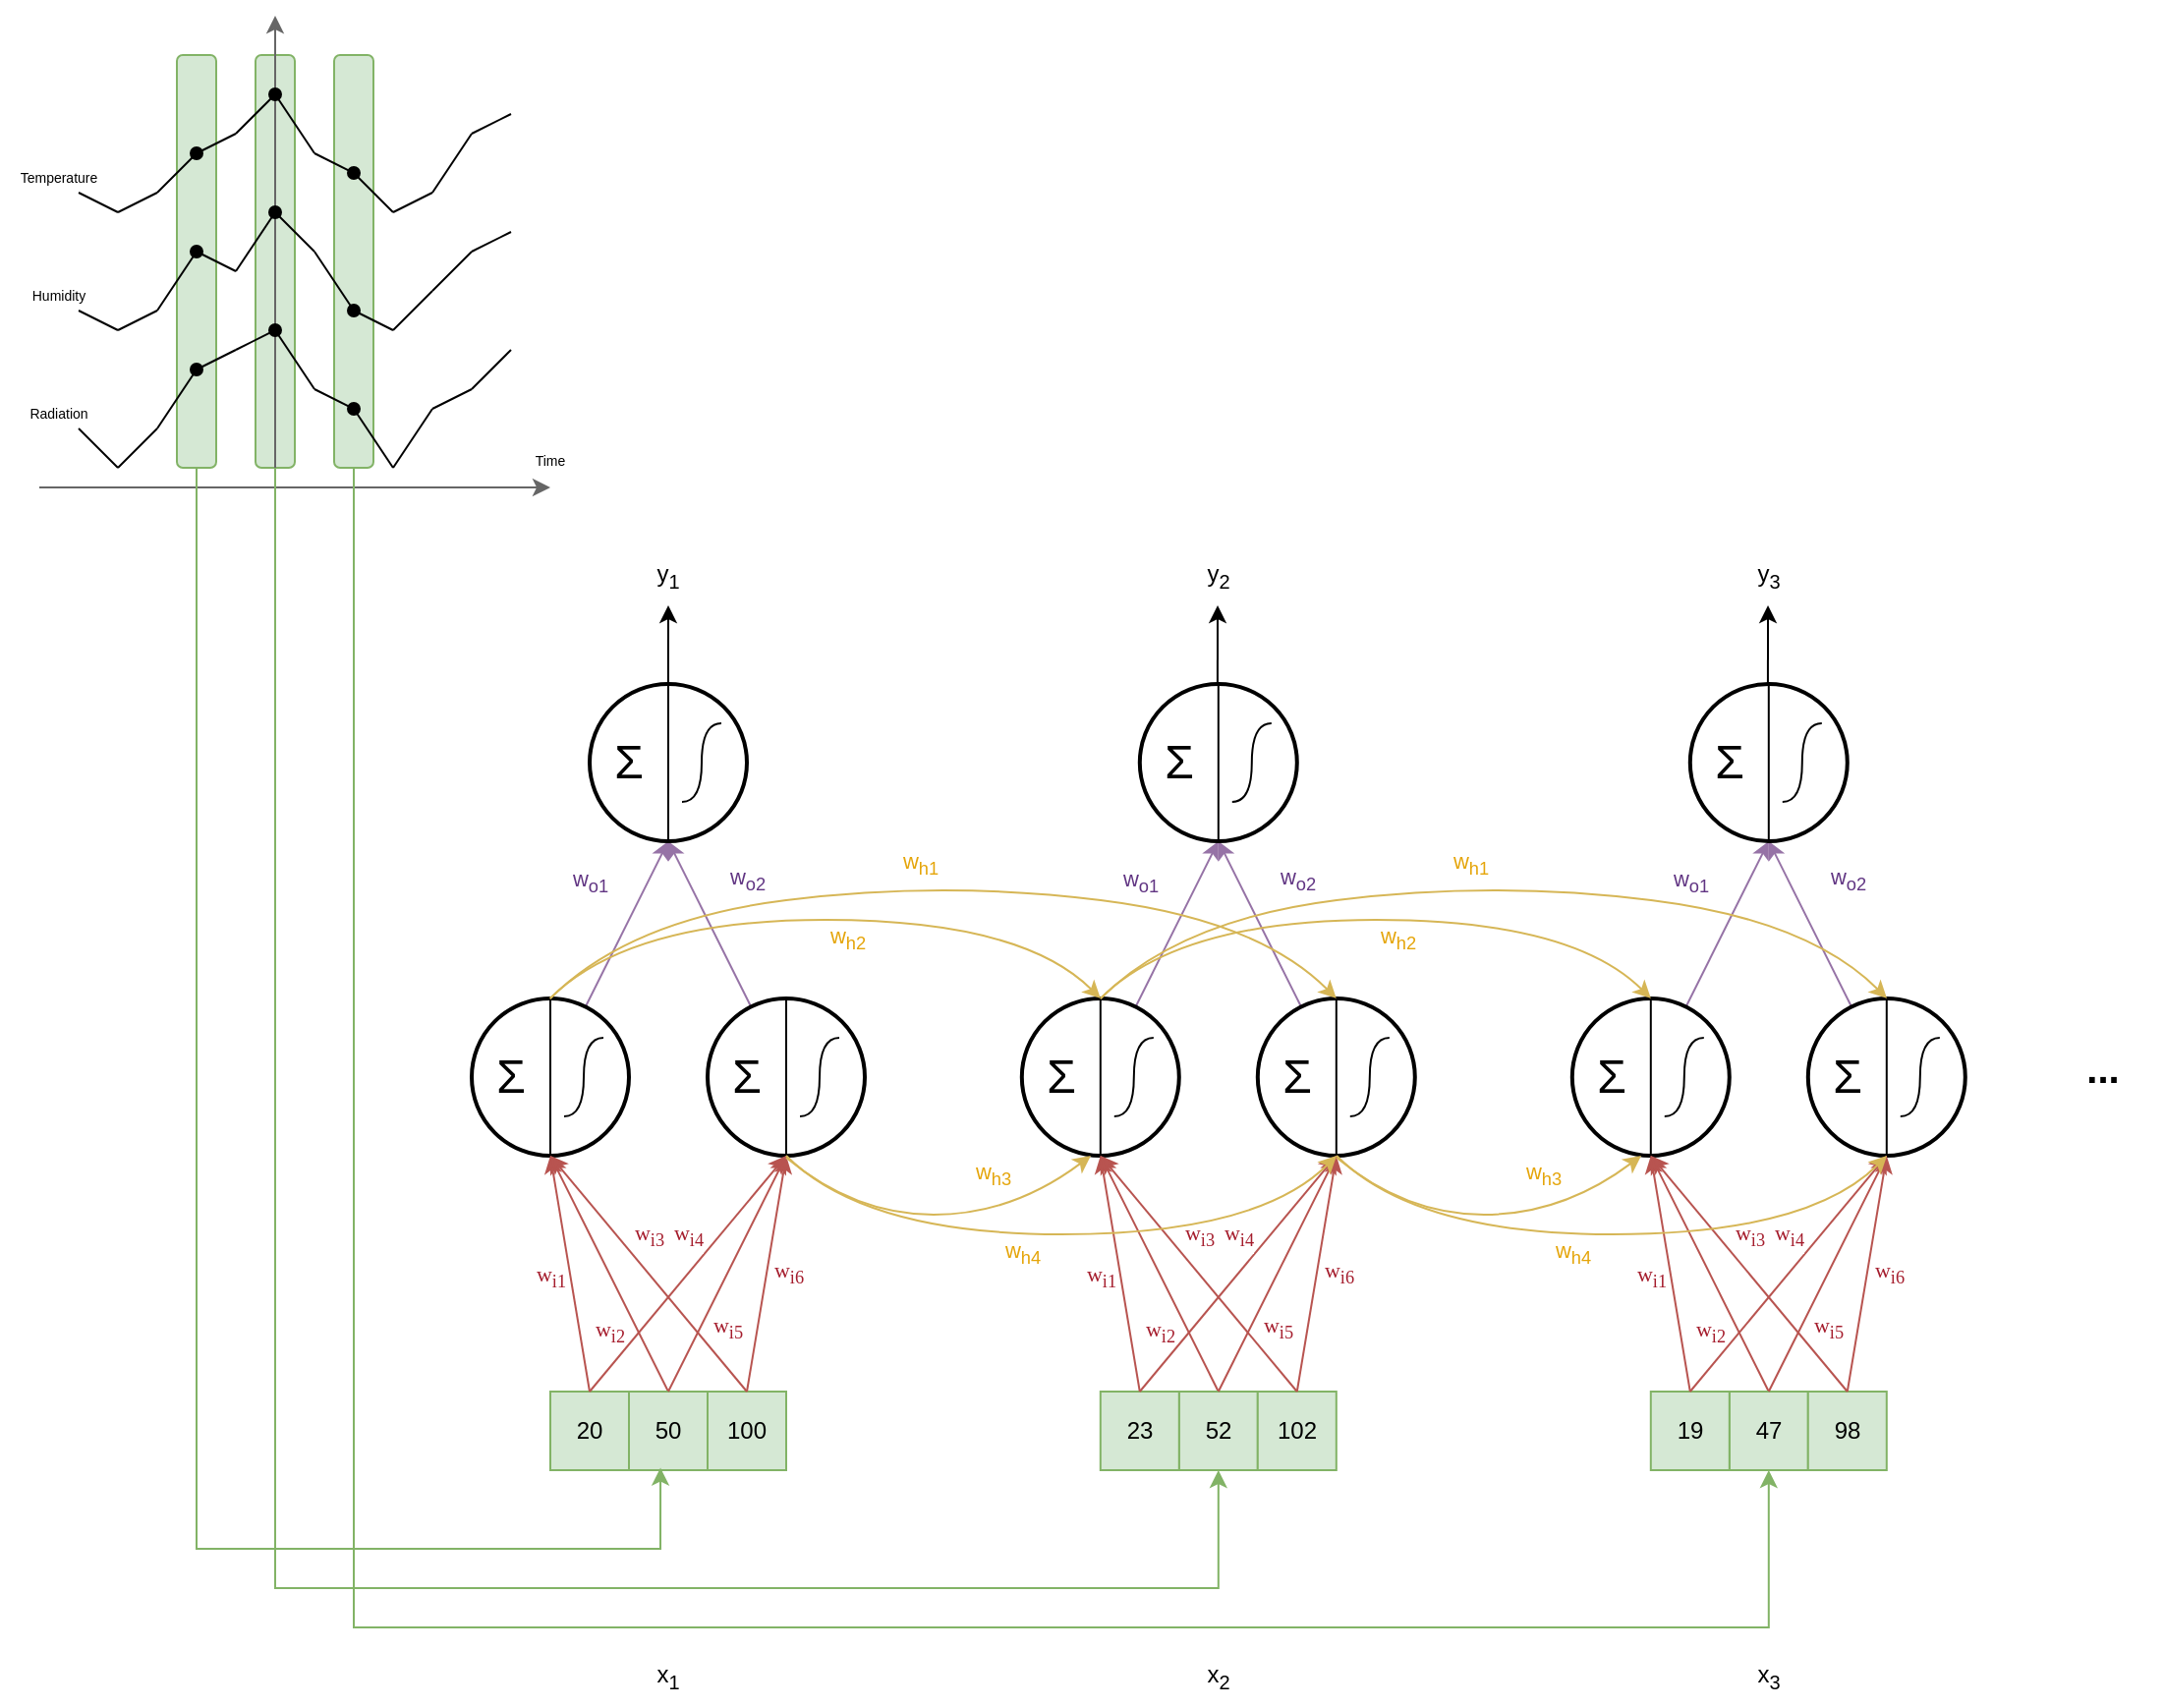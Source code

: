 <mxfile version="26.0.6">
  <diagram name="Page-1" id="HHO7tMF4Vck_DR756JE1">
    <mxGraphModel dx="1195" dy="1513" grid="1" gridSize="10" guides="1" tooltips="1" connect="1" arrows="1" fold="1" page="1" pageScale="1" pageWidth="827" pageHeight="1169" math="0" shadow="0">
      <root>
        <mxCell id="0" />
        <mxCell id="1" parent="0" />
        <mxCell id="3cLOkpHJXaenaViT3jhE-11" value="" style="rounded=1;whiteSpace=wrap;html=1;fillColor=#d5e8d4;strokeColor=#82b366;" vertex="1" parent="1">
          <mxGeometry x="90" y="40" width="20" height="210" as="geometry" />
        </mxCell>
        <mxCell id="3cLOkpHJXaenaViT3jhE-10" value="" style="rounded=1;whiteSpace=wrap;html=1;fillColor=#d5e8d4;strokeColor=#82b366;" vertex="1" parent="1">
          <mxGeometry x="170" y="40" width="20" height="210" as="geometry" />
        </mxCell>
        <mxCell id="OHbJW_l4e2RDl2kT1JHy-32" value="" style="rounded=1;whiteSpace=wrap;html=1;fillColor=#d5e8d4;strokeColor=#82b366;" parent="1" vertex="1">
          <mxGeometry x="130" y="40" width="20" height="210" as="geometry" />
        </mxCell>
        <mxCell id="3cLOkpHJXaenaViT3jhE-6" style="rounded=0;orthogonalLoop=1;jettySize=auto;html=1;entryX=0.5;entryY=1;entryDx=0;entryDy=0;fillColor=#e1d5e7;strokeColor=#9673a6;" edge="1" parent="1" source="OHbJW_l4e2RDl2kT1JHy-1" target="3cLOkpHJXaenaViT3jhE-1">
          <mxGeometry relative="1" as="geometry" />
        </mxCell>
        <mxCell id="3cLOkpHJXaenaViT3jhE-8" value="w&lt;sub&gt;o1&lt;/sub&gt;" style="edgeLabel;html=1;align=center;verticalAlign=middle;resizable=0;points=[];fontColor=light-dark(#613583, #ededed);" vertex="1" connectable="0" parent="3cLOkpHJXaenaViT3jhE-6">
          <mxGeometry x="-0.231" y="1" relative="1" as="geometry">
            <mxPoint x="-13" y="-31" as="offset" />
          </mxGeometry>
        </mxCell>
        <mxCell id="OHbJW_l4e2RDl2kT1JHy-1" value="" style="ellipse;whiteSpace=wrap;html=1;aspect=fixed;strokeWidth=2;" parent="1" vertex="1">
          <mxGeometry x="240" y="520" width="80" height="80" as="geometry" />
        </mxCell>
        <mxCell id="OHbJW_l4e2RDl2kT1JHy-5" value="" style="endArrow=none;html=1;rounded=0;entryX=0.5;entryY=0;entryDx=0;entryDy=0;exitX=0.5;exitY=1;exitDx=0;exitDy=0;" parent="1" source="OHbJW_l4e2RDl2kT1JHy-1" target="OHbJW_l4e2RDl2kT1JHy-1" edge="1">
          <mxGeometry width="50" height="50" relative="1" as="geometry">
            <mxPoint x="110.0" y="990" as="sourcePoint" />
            <mxPoint x="160.0" y="940" as="targetPoint" />
          </mxGeometry>
        </mxCell>
        <mxCell id="OHbJW_l4e2RDl2kT1JHy-7" value="&lt;div align=&quot;center&quot;&gt;&lt;font style=&quot;font-size: 24px;&quot;&gt;Σ&lt;/font&gt;&lt;/div&gt;" style="text;html=1;align=center;verticalAlign=middle;whiteSpace=wrap;rounded=0;" parent="1" vertex="1">
          <mxGeometry x="249.97" y="540" width="20" height="40" as="geometry" />
        </mxCell>
        <mxCell id="OHbJW_l4e2RDl2kT1JHy-9" value="" style="curved=1;endArrow=none;html=1;rounded=0;endFill=0;" parent="1" edge="1">
          <mxGeometry width="50" height="50" relative="1" as="geometry">
            <mxPoint x="287" y="580" as="sourcePoint" />
            <mxPoint x="307" y="540" as="targetPoint" />
            <Array as="points">
              <mxPoint x="297" y="580" />
              <mxPoint x="297" y="540" />
            </Array>
          </mxGeometry>
        </mxCell>
        <mxCell id="OHbJW_l4e2RDl2kT1JHy-38" style="rounded=0;orthogonalLoop=1;jettySize=auto;html=1;fillColor=#f8cecc;strokeColor=#b85450;entryX=0.5;entryY=1;entryDx=0;entryDy=0;exitX=0.5;exitY=0;exitDx=0;exitDy=0;" parent="1" source="OHbJW_l4e2RDl2kT1JHy-14" target="OHbJW_l4e2RDl2kT1JHy-1" edge="1">
          <mxGeometry relative="1" as="geometry">
            <mxPoint x="399.9" y="400" as="targetPoint" />
          </mxGeometry>
        </mxCell>
        <mxCell id="OHbJW_l4e2RDl2kT1JHy-39" value="&lt;font color=&quot;#a51d2d&quot;&gt;w&lt;sub&gt;i2&lt;/sub&gt;&lt;/font&gt;" style="edgeLabel;html=1;align=center;verticalAlign=middle;resizable=0;points=[];fontFamily=Times New Roman;" parent="OHbJW_l4e2RDl2kT1JHy-38" vertex="1" connectable="0">
          <mxGeometry x="-0.259" relative="1" as="geometry">
            <mxPoint x="-8" y="14" as="offset" />
          </mxGeometry>
        </mxCell>
        <mxCell id="OHbJW_l4e2RDl2kT1JHy-14" value="50" style="rounded=0;whiteSpace=wrap;html=1;fillColor=#d5e8d4;strokeColor=#82b366;" parent="1" vertex="1">
          <mxGeometry x="320" y="720" width="40" height="40" as="geometry" />
        </mxCell>
        <mxCell id="OHbJW_l4e2RDl2kT1JHy-16" value="" style="endArrow=none;html=1;rounded=0;" parent="1" edge="1">
          <mxGeometry width="50" height="50" relative="1" as="geometry">
            <mxPoint x="40" y="230" as="sourcePoint" />
            <mxPoint x="60" y="250" as="targetPoint" />
          </mxGeometry>
        </mxCell>
        <mxCell id="OHbJW_l4e2RDl2kT1JHy-17" value="" style="endArrow=none;html=1;rounded=0;" parent="1" edge="1">
          <mxGeometry width="50" height="50" relative="1" as="geometry">
            <mxPoint x="60" y="250" as="sourcePoint" />
            <mxPoint x="80" y="230" as="targetPoint" />
          </mxGeometry>
        </mxCell>
        <mxCell id="OHbJW_l4e2RDl2kT1JHy-18" value="" style="endArrow=oval;html=1;rounded=0;endFill=1;" parent="1" edge="1">
          <mxGeometry width="50" height="50" relative="1" as="geometry">
            <mxPoint x="80" y="230" as="sourcePoint" />
            <mxPoint x="100" y="200" as="targetPoint" />
          </mxGeometry>
        </mxCell>
        <mxCell id="OHbJW_l4e2RDl2kT1JHy-22" value="" style="endArrow=oval;html=1;rounded=0;endFill=1;" parent="1" edge="1">
          <mxGeometry width="50" height="50" relative="1" as="geometry">
            <mxPoint x="160" y="210" as="sourcePoint" />
            <mxPoint x="180" y="220" as="targetPoint" />
          </mxGeometry>
        </mxCell>
        <mxCell id="OHbJW_l4e2RDl2kT1JHy-23" value="" style="endArrow=none;html=1;rounded=0;" parent="1" edge="1">
          <mxGeometry width="50" height="50" relative="1" as="geometry">
            <mxPoint x="180" y="220" as="sourcePoint" />
            <mxPoint x="200" y="250" as="targetPoint" />
          </mxGeometry>
        </mxCell>
        <mxCell id="OHbJW_l4e2RDl2kT1JHy-24" value="" style="endArrow=none;html=1;rounded=0;" parent="1" edge="1">
          <mxGeometry width="50" height="50" relative="1" as="geometry">
            <mxPoint x="200" y="250" as="sourcePoint" />
            <mxPoint x="220" y="220" as="targetPoint" />
          </mxGeometry>
        </mxCell>
        <mxCell id="OHbJW_l4e2RDl2kT1JHy-25" value="" style="endArrow=none;html=1;rounded=0;" parent="1" edge="1">
          <mxGeometry width="50" height="50" relative="1" as="geometry">
            <mxPoint x="220" y="220" as="sourcePoint" />
            <mxPoint x="240" y="210" as="targetPoint" />
          </mxGeometry>
        </mxCell>
        <mxCell id="OHbJW_l4e2RDl2kT1JHy-26" value="" style="endArrow=none;html=1;rounded=0;" parent="1" edge="1">
          <mxGeometry width="50" height="50" relative="1" as="geometry">
            <mxPoint x="240" y="210" as="sourcePoint" />
            <mxPoint x="260" y="190" as="targetPoint" />
          </mxGeometry>
        </mxCell>
        <mxCell id="OHbJW_l4e2RDl2kT1JHy-30" value="" style="endArrow=classic;html=1;rounded=0;fillColor=#f5f5f5;strokeColor=#666666;" parent="1" edge="1">
          <mxGeometry width="50" height="50" relative="1" as="geometry">
            <mxPoint x="20" y="260" as="sourcePoint" />
            <mxPoint x="280" y="260" as="targetPoint" />
          </mxGeometry>
        </mxCell>
        <mxCell id="OHbJW_l4e2RDl2kT1JHy-35" value="&lt;div&gt;&lt;font style=&quot;font-size: 7px;&quot;&gt;Radiation&lt;/font&gt;&lt;/div&gt;" style="text;html=1;align=center;verticalAlign=middle;whiteSpace=wrap;rounded=0;" parent="1" vertex="1">
          <mxGeometry y="206" width="60" height="30" as="geometry" />
        </mxCell>
        <mxCell id="OHbJW_l4e2RDl2kT1JHy-36" value="" style="endArrow=classic;html=1;rounded=0;fillColor=#f5f5f5;strokeColor=#666666;" parent="1" edge="1">
          <mxGeometry width="50" height="50" relative="1" as="geometry">
            <mxPoint x="140" y="260" as="sourcePoint" />
            <mxPoint x="140" y="20" as="targetPoint" />
          </mxGeometry>
        </mxCell>
        <mxCell id="OHbJW_l4e2RDl2kT1JHy-19" value="" style="endArrow=none;html=1;rounded=0;" parent="1" edge="1">
          <mxGeometry width="50" height="50" relative="1" as="geometry">
            <mxPoint x="100" y="200" as="sourcePoint" />
            <mxPoint x="120" y="190" as="targetPoint" />
          </mxGeometry>
        </mxCell>
        <mxCell id="OHbJW_l4e2RDl2kT1JHy-20" value="" style="endArrow=oval;html=1;rounded=0;endFill=1;" parent="1" edge="1">
          <mxGeometry width="50" height="50" relative="1" as="geometry">
            <mxPoint x="120" y="190" as="sourcePoint" />
            <mxPoint x="140" y="180" as="targetPoint" />
          </mxGeometry>
        </mxCell>
        <mxCell id="OHbJW_l4e2RDl2kT1JHy-21" value="" style="endArrow=none;html=1;rounded=0;" parent="1" edge="1">
          <mxGeometry width="50" height="50" relative="1" as="geometry">
            <mxPoint x="140" y="180" as="sourcePoint" />
            <mxPoint x="160" y="210" as="targetPoint" />
          </mxGeometry>
        </mxCell>
        <mxCell id="OHbJW_l4e2RDl2kT1JHy-34" style="edgeStyle=orthogonalEdgeStyle;rounded=0;orthogonalLoop=1;jettySize=auto;html=1;entryX=0.401;entryY=0.97;entryDx=0;entryDy=0;fillColor=#d5e8d4;strokeColor=#82b366;endArrow=classic;endFill=1;entryPerimeter=0;exitX=0.5;exitY=1;exitDx=0;exitDy=0;" parent="1" source="3cLOkpHJXaenaViT3jhE-11" target="OHbJW_l4e2RDl2kT1JHy-14" edge="1">
          <mxGeometry relative="1" as="geometry">
            <Array as="points">
              <mxPoint x="100" y="800" />
              <mxPoint x="336" y="800" />
            </Array>
          </mxGeometry>
        </mxCell>
        <mxCell id="OHbJW_l4e2RDl2kT1JHy-37" value="&lt;font style=&quot;font-size: 7px;&quot;&gt;Time&lt;/font&gt;" style="text;html=1;align=center;verticalAlign=middle;whiteSpace=wrap;rounded=0;" parent="1" vertex="1">
          <mxGeometry x="250" y="230" width="60" height="30" as="geometry" />
        </mxCell>
        <mxCell id="OHbJW_l4e2RDl2kT1JHy-47" value="&lt;div&gt;100&lt;/div&gt;" style="rounded=0;whiteSpace=wrap;html=1;fillColor=#d5e8d4;strokeColor=#82b366;" parent="1" vertex="1">
          <mxGeometry x="360" y="720" width="40" height="40" as="geometry" />
        </mxCell>
        <mxCell id="OHbJW_l4e2RDl2kT1JHy-48" value="20" style="rounded=0;whiteSpace=wrap;html=1;fillColor=#d5e8d4;strokeColor=#82b366;" parent="1" vertex="1">
          <mxGeometry x="280" y="720" width="40" height="40" as="geometry" />
        </mxCell>
        <mxCell id="OHbJW_l4e2RDl2kT1JHy-49" value="" style="endArrow=none;html=1;rounded=0;" parent="1" edge="1">
          <mxGeometry width="50" height="50" relative="1" as="geometry">
            <mxPoint x="40" y="170" as="sourcePoint" />
            <mxPoint x="60" y="180" as="targetPoint" />
          </mxGeometry>
        </mxCell>
        <mxCell id="OHbJW_l4e2RDl2kT1JHy-50" value="" style="endArrow=none;html=1;rounded=0;" parent="1" edge="1">
          <mxGeometry width="50" height="50" relative="1" as="geometry">
            <mxPoint x="60" y="180" as="sourcePoint" />
            <mxPoint x="80" y="170" as="targetPoint" />
          </mxGeometry>
        </mxCell>
        <mxCell id="OHbJW_l4e2RDl2kT1JHy-51" value="" style="endArrow=oval;html=1;rounded=0;endFill=1;" parent="1" edge="1">
          <mxGeometry width="50" height="50" relative="1" as="geometry">
            <mxPoint x="80" y="170" as="sourcePoint" />
            <mxPoint x="100" y="140" as="targetPoint" />
          </mxGeometry>
        </mxCell>
        <mxCell id="OHbJW_l4e2RDl2kT1JHy-52" value="" style="endArrow=oval;html=1;rounded=0;endFill=1;" parent="1" edge="1">
          <mxGeometry width="50" height="50" relative="1" as="geometry">
            <mxPoint x="160" y="140" as="sourcePoint" />
            <mxPoint x="180" y="170" as="targetPoint" />
          </mxGeometry>
        </mxCell>
        <mxCell id="OHbJW_l4e2RDl2kT1JHy-53" value="" style="endArrow=none;html=1;rounded=0;" parent="1" edge="1">
          <mxGeometry width="50" height="50" relative="1" as="geometry">
            <mxPoint x="180" y="170" as="sourcePoint" />
            <mxPoint x="200" y="180" as="targetPoint" />
          </mxGeometry>
        </mxCell>
        <mxCell id="OHbJW_l4e2RDl2kT1JHy-54" value="" style="endArrow=none;html=1;rounded=0;" parent="1" edge="1">
          <mxGeometry width="50" height="50" relative="1" as="geometry">
            <mxPoint x="200" y="180" as="sourcePoint" />
            <mxPoint x="220" y="160" as="targetPoint" />
          </mxGeometry>
        </mxCell>
        <mxCell id="OHbJW_l4e2RDl2kT1JHy-55" value="" style="endArrow=none;html=1;rounded=0;" parent="1" edge="1">
          <mxGeometry width="50" height="50" relative="1" as="geometry">
            <mxPoint x="220" y="160" as="sourcePoint" />
            <mxPoint x="240" y="140" as="targetPoint" />
          </mxGeometry>
        </mxCell>
        <mxCell id="OHbJW_l4e2RDl2kT1JHy-56" value="" style="endArrow=none;html=1;rounded=0;" parent="1" edge="1">
          <mxGeometry width="50" height="50" relative="1" as="geometry">
            <mxPoint x="240" y="140" as="sourcePoint" />
            <mxPoint x="260" y="130" as="targetPoint" />
          </mxGeometry>
        </mxCell>
        <mxCell id="OHbJW_l4e2RDl2kT1JHy-57" value="&lt;font style=&quot;font-size: 7px;&quot;&gt;Humidity&lt;/font&gt;" style="text;html=1;align=center;verticalAlign=middle;whiteSpace=wrap;rounded=0;" parent="1" vertex="1">
          <mxGeometry y="146" width="60" height="30" as="geometry" />
        </mxCell>
        <mxCell id="OHbJW_l4e2RDl2kT1JHy-58" value="" style="endArrow=none;html=1;rounded=0;" parent="1" edge="1">
          <mxGeometry width="50" height="50" relative="1" as="geometry">
            <mxPoint x="100" y="140" as="sourcePoint" />
            <mxPoint x="120" y="150" as="targetPoint" />
          </mxGeometry>
        </mxCell>
        <mxCell id="OHbJW_l4e2RDl2kT1JHy-59" value="" style="endArrow=oval;html=1;rounded=0;endFill=1;" parent="1" edge="1">
          <mxGeometry width="50" height="50" relative="1" as="geometry">
            <mxPoint x="120" y="150" as="sourcePoint" />
            <mxPoint x="140" y="120" as="targetPoint" />
          </mxGeometry>
        </mxCell>
        <mxCell id="OHbJW_l4e2RDl2kT1JHy-60" value="" style="endArrow=none;html=1;rounded=0;" parent="1" edge="1">
          <mxGeometry width="50" height="50" relative="1" as="geometry">
            <mxPoint x="140" y="120" as="sourcePoint" />
            <mxPoint x="160" y="140" as="targetPoint" />
          </mxGeometry>
        </mxCell>
        <mxCell id="OHbJW_l4e2RDl2kT1JHy-61" value="" style="endArrow=none;html=1;rounded=0;" parent="1" edge="1">
          <mxGeometry width="50" height="50" relative="1" as="geometry">
            <mxPoint x="40" y="110" as="sourcePoint" />
            <mxPoint x="60" y="120" as="targetPoint" />
          </mxGeometry>
        </mxCell>
        <mxCell id="OHbJW_l4e2RDl2kT1JHy-62" value="" style="endArrow=none;html=1;rounded=0;" parent="1" edge="1">
          <mxGeometry width="50" height="50" relative="1" as="geometry">
            <mxPoint x="60" y="120" as="sourcePoint" />
            <mxPoint x="80" y="110" as="targetPoint" />
          </mxGeometry>
        </mxCell>
        <mxCell id="OHbJW_l4e2RDl2kT1JHy-63" value="" style="endArrow=oval;html=1;rounded=0;endFill=1;" parent="1" edge="1">
          <mxGeometry width="50" height="50" relative="1" as="geometry">
            <mxPoint x="80" y="110" as="sourcePoint" />
            <mxPoint x="100" y="90" as="targetPoint" />
          </mxGeometry>
        </mxCell>
        <mxCell id="OHbJW_l4e2RDl2kT1JHy-64" value="" style="endArrow=oval;html=1;rounded=0;endFill=1;" parent="1" edge="1">
          <mxGeometry width="50" height="50" relative="1" as="geometry">
            <mxPoint x="160" y="90" as="sourcePoint" />
            <mxPoint x="180" y="100" as="targetPoint" />
          </mxGeometry>
        </mxCell>
        <mxCell id="OHbJW_l4e2RDl2kT1JHy-65" value="" style="endArrow=none;html=1;rounded=0;" parent="1" edge="1">
          <mxGeometry width="50" height="50" relative="1" as="geometry">
            <mxPoint x="180" y="100" as="sourcePoint" />
            <mxPoint x="200" y="120" as="targetPoint" />
          </mxGeometry>
        </mxCell>
        <mxCell id="OHbJW_l4e2RDl2kT1JHy-66" value="" style="endArrow=none;html=1;rounded=0;" parent="1" edge="1">
          <mxGeometry width="50" height="50" relative="1" as="geometry">
            <mxPoint x="200" y="120" as="sourcePoint" />
            <mxPoint x="220" y="110" as="targetPoint" />
          </mxGeometry>
        </mxCell>
        <mxCell id="OHbJW_l4e2RDl2kT1JHy-67" value="" style="endArrow=none;html=1;rounded=0;" parent="1" edge="1">
          <mxGeometry width="50" height="50" relative="1" as="geometry">
            <mxPoint x="220" y="110" as="sourcePoint" />
            <mxPoint x="240" y="80" as="targetPoint" />
          </mxGeometry>
        </mxCell>
        <mxCell id="OHbJW_l4e2RDl2kT1JHy-68" value="" style="endArrow=none;html=1;rounded=0;" parent="1" edge="1">
          <mxGeometry width="50" height="50" relative="1" as="geometry">
            <mxPoint x="240" y="80" as="sourcePoint" />
            <mxPoint x="260" y="70" as="targetPoint" />
          </mxGeometry>
        </mxCell>
        <mxCell id="OHbJW_l4e2RDl2kT1JHy-69" value="&lt;font style=&quot;font-size: 7px;&quot;&gt;Temperature&lt;/font&gt;" style="text;html=1;align=center;verticalAlign=middle;whiteSpace=wrap;rounded=0;" parent="1" vertex="1">
          <mxGeometry y="86" width="60" height="30" as="geometry" />
        </mxCell>
        <mxCell id="OHbJW_l4e2RDl2kT1JHy-70" value="" style="endArrow=none;html=1;rounded=0;" parent="1" edge="1">
          <mxGeometry width="50" height="50" relative="1" as="geometry">
            <mxPoint x="100" y="90" as="sourcePoint" />
            <mxPoint x="120" y="80" as="targetPoint" />
          </mxGeometry>
        </mxCell>
        <mxCell id="OHbJW_l4e2RDl2kT1JHy-71" value="" style="endArrow=oval;html=1;rounded=0;endFill=1;" parent="1" edge="1">
          <mxGeometry width="50" height="50" relative="1" as="geometry">
            <mxPoint x="120" y="80" as="sourcePoint" />
            <mxPoint x="140" y="60" as="targetPoint" />
          </mxGeometry>
        </mxCell>
        <mxCell id="OHbJW_l4e2RDl2kT1JHy-72" value="" style="endArrow=none;html=1;rounded=0;" parent="1" edge="1">
          <mxGeometry width="50" height="50" relative="1" as="geometry">
            <mxPoint x="140" y="60" as="sourcePoint" />
            <mxPoint x="160" y="90" as="targetPoint" />
          </mxGeometry>
        </mxCell>
        <mxCell id="OHbJW_l4e2RDl2kT1JHy-73" style="rounded=0;orthogonalLoop=1;jettySize=auto;html=1;fillColor=#f8cecc;strokeColor=#b85450;exitX=0.5;exitY=0;exitDx=0;exitDy=0;entryX=0.5;entryY=1;entryDx=0;entryDy=0;" parent="1" source="OHbJW_l4e2RDl2kT1JHy-48" target="OHbJW_l4e2RDl2kT1JHy-1" edge="1">
          <mxGeometry relative="1" as="geometry">
            <mxPoint x="249.9" y="410" as="sourcePoint" />
            <mxPoint x="400.9" y="400" as="targetPoint" />
          </mxGeometry>
        </mxCell>
        <mxCell id="OHbJW_l4e2RDl2kT1JHy-74" value="&lt;font color=&quot;#a51d2d&quot;&gt;w&lt;sub&gt;i1&lt;/sub&gt;&lt;/font&gt;" style="edgeLabel;html=1;align=center;verticalAlign=middle;resizable=0;points=[];fontFamily=Times New Roman;" parent="OHbJW_l4e2RDl2kT1JHy-73" vertex="1" connectable="0">
          <mxGeometry x="-0.259" relative="1" as="geometry">
            <mxPoint x="-13" y="-14" as="offset" />
          </mxGeometry>
        </mxCell>
        <mxCell id="OHbJW_l4e2RDl2kT1JHy-75" style="rounded=0;orthogonalLoop=1;jettySize=auto;html=1;fillColor=#f8cecc;strokeColor=#b85450;exitX=0.5;exitY=0;exitDx=0;exitDy=0;entryX=0.5;entryY=1;entryDx=0;entryDy=0;" parent="1" source="OHbJW_l4e2RDl2kT1JHy-47" target="OHbJW_l4e2RDl2kT1JHy-1" edge="1">
          <mxGeometry relative="1" as="geometry">
            <mxPoint x="249.9" y="370" as="sourcePoint" />
            <mxPoint x="399.9" y="400" as="targetPoint" />
          </mxGeometry>
        </mxCell>
        <mxCell id="OHbJW_l4e2RDl2kT1JHy-76" value="&lt;font color=&quot;#a51d2d&quot;&gt;w&lt;sub&gt;i3&lt;/sub&gt;&lt;/font&gt;" style="edgeLabel;html=1;align=center;verticalAlign=middle;resizable=0;points=[];fontFamily=Times New Roman;" parent="OHbJW_l4e2RDl2kT1JHy-75" vertex="1" connectable="0">
          <mxGeometry x="-0.259" relative="1" as="geometry">
            <mxPoint x="-13" y="-35" as="offset" />
          </mxGeometry>
        </mxCell>
        <mxCell id="3cLOkpHJXaenaViT3jhE-5" style="rounded=0;orthogonalLoop=1;jettySize=auto;html=1;entryX=0.5;entryY=1;entryDx=0;entryDy=0;fillColor=#e1d5e7;strokeColor=#9673a6;" edge="1" parent="1" source="OHbJW_l4e2RDl2kT1JHy-77" target="3cLOkpHJXaenaViT3jhE-1">
          <mxGeometry relative="1" as="geometry" />
        </mxCell>
        <mxCell id="3cLOkpHJXaenaViT3jhE-9" value="&lt;span style=&quot;color: light-dark(rgb(97, 53, 131), rgb(237, 237, 237));&quot;&gt;w&lt;sub&gt;o2&lt;/sub&gt;&lt;/span&gt;" style="edgeLabel;html=1;align=center;verticalAlign=middle;resizable=0;points=[];" vertex="1" connectable="0" parent="3cLOkpHJXaenaViT3jhE-5">
          <mxGeometry x="-0.205" y="3" relative="1" as="geometry">
            <mxPoint x="17" y="-32" as="offset" />
          </mxGeometry>
        </mxCell>
        <mxCell id="OHbJW_l4e2RDl2kT1JHy-77" value="" style="ellipse;whiteSpace=wrap;html=1;aspect=fixed;strokeWidth=2;" parent="1" vertex="1">
          <mxGeometry x="360" y="520" width="80" height="80" as="geometry" />
        </mxCell>
        <mxCell id="OHbJW_l4e2RDl2kT1JHy-80" value="" style="endArrow=none;html=1;rounded=0;entryX=0.5;entryY=0;entryDx=0;entryDy=0;exitX=0.5;exitY=1;exitDx=0;exitDy=0;" parent="1" source="OHbJW_l4e2RDl2kT1JHy-77" target="OHbJW_l4e2RDl2kT1JHy-77" edge="1">
          <mxGeometry width="50" height="50" relative="1" as="geometry">
            <mxPoint x="230" y="990" as="sourcePoint" />
            <mxPoint x="280" y="940" as="targetPoint" />
          </mxGeometry>
        </mxCell>
        <mxCell id="OHbJW_l4e2RDl2kT1JHy-81" value="&lt;div align=&quot;center&quot;&gt;&lt;font style=&quot;font-size: 24px;&quot;&gt;Σ&lt;/font&gt;&lt;/div&gt;" style="text;html=1;align=center;verticalAlign=middle;whiteSpace=wrap;rounded=0;" parent="1" vertex="1">
          <mxGeometry x="369.97" y="540" width="20" height="40" as="geometry" />
        </mxCell>
        <mxCell id="OHbJW_l4e2RDl2kT1JHy-82" value="" style="curved=1;endArrow=none;html=1;rounded=0;endFill=0;" parent="1" edge="1">
          <mxGeometry width="50" height="50" relative="1" as="geometry">
            <mxPoint x="407" y="580" as="sourcePoint" />
            <mxPoint x="427" y="540" as="targetPoint" />
            <Array as="points">
              <mxPoint x="417" y="580" />
              <mxPoint x="417" y="540" />
            </Array>
          </mxGeometry>
        </mxCell>
        <mxCell id="OHbJW_l4e2RDl2kT1JHy-83" style="rounded=0;orthogonalLoop=1;jettySize=auto;html=1;fillColor=#f8cecc;strokeColor=#b85450;entryX=0.5;entryY=1;entryDx=0;entryDy=0;exitX=0.5;exitY=0;exitDx=0;exitDy=0;" parent="1" source="OHbJW_l4e2RDl2kT1JHy-14" target="OHbJW_l4e2RDl2kT1JHy-77" edge="1">
          <mxGeometry relative="1" as="geometry">
            <mxPoint x="249.9" y="402" as="sourcePoint" />
            <mxPoint x="410.9" y="335" as="targetPoint" />
          </mxGeometry>
        </mxCell>
        <mxCell id="OHbJW_l4e2RDl2kT1JHy-84" value="&lt;font color=&quot;#a51d2d&quot;&gt;w&lt;sub&gt;i5&lt;/sub&gt;&lt;/font&gt;" style="edgeLabel;html=1;align=center;verticalAlign=middle;resizable=0;points=[];fontFamily=Times New Roman;" parent="OHbJW_l4e2RDl2kT1JHy-83" vertex="1" connectable="0">
          <mxGeometry x="-0.259" relative="1" as="geometry">
            <mxPoint x="8" y="12" as="offset" />
          </mxGeometry>
        </mxCell>
        <mxCell id="OHbJW_l4e2RDl2kT1JHy-85" style="rounded=0;orthogonalLoop=1;jettySize=auto;html=1;fillColor=#f8cecc;strokeColor=#b85450;exitX=0.5;exitY=0;exitDx=0;exitDy=0;entryX=0.5;entryY=1;entryDx=0;entryDy=0;" parent="1" source="OHbJW_l4e2RDl2kT1JHy-48" target="OHbJW_l4e2RDl2kT1JHy-77" edge="1">
          <mxGeometry relative="1" as="geometry">
            <mxPoint x="249.9" y="370" as="sourcePoint" />
            <mxPoint x="409.9" y="328" as="targetPoint" />
          </mxGeometry>
        </mxCell>
        <mxCell id="OHbJW_l4e2RDl2kT1JHy-86" value="&lt;font color=&quot;#a51d2d&quot;&gt;w&lt;sub&gt;i4&lt;/sub&gt;&lt;/font&gt;" style="edgeLabel;html=1;align=center;verticalAlign=middle;resizable=0;points=[];fontFamily=Times New Roman;" parent="OHbJW_l4e2RDl2kT1JHy-85" vertex="1" connectable="0">
          <mxGeometry x="-0.259" relative="1" as="geometry">
            <mxPoint x="13" y="-35" as="offset" />
          </mxGeometry>
        </mxCell>
        <mxCell id="OHbJW_l4e2RDl2kT1JHy-87" style="rounded=0;orthogonalLoop=1;jettySize=auto;html=1;fillColor=#f8cecc;strokeColor=#b85450;exitX=0.5;exitY=0;exitDx=0;exitDy=0;entryX=0.5;entryY=1;entryDx=0;entryDy=0;" parent="1" source="OHbJW_l4e2RDl2kT1JHy-47" target="OHbJW_l4e2RDl2kT1JHy-77" edge="1">
          <mxGeometry relative="1" as="geometry">
            <mxPoint x="249.9" y="450" as="sourcePoint" />
            <mxPoint x="410.9" y="343" as="targetPoint" />
          </mxGeometry>
        </mxCell>
        <mxCell id="OHbJW_l4e2RDl2kT1JHy-88" value="&lt;font color=&quot;#a51d2d&quot;&gt;w&lt;sub&gt;i6&lt;/sub&gt;&lt;/font&gt;" style="edgeLabel;html=1;align=center;verticalAlign=middle;resizable=0;points=[];fontFamily=Times New Roman;" parent="OHbJW_l4e2RDl2kT1JHy-87" vertex="1" connectable="0">
          <mxGeometry x="-0.259" relative="1" as="geometry">
            <mxPoint x="13" y="-16" as="offset" />
          </mxGeometry>
        </mxCell>
        <mxCell id="3cLOkpHJXaenaViT3jhE-1" value="" style="ellipse;whiteSpace=wrap;html=1;aspect=fixed;strokeWidth=2;" vertex="1" parent="1">
          <mxGeometry x="300" y="360" width="80" height="80" as="geometry" />
        </mxCell>
        <mxCell id="3cLOkpHJXaenaViT3jhE-2" value="" style="endArrow=none;html=1;rounded=0;entryX=0.5;entryY=0;entryDx=0;entryDy=0;exitX=0.5;exitY=1;exitDx=0;exitDy=0;" edge="1" parent="1" source="3cLOkpHJXaenaViT3jhE-1" target="3cLOkpHJXaenaViT3jhE-1">
          <mxGeometry width="50" height="50" relative="1" as="geometry">
            <mxPoint x="170.0" y="830" as="sourcePoint" />
            <mxPoint x="220.0" y="780" as="targetPoint" />
          </mxGeometry>
        </mxCell>
        <mxCell id="3cLOkpHJXaenaViT3jhE-3" value="&lt;div align=&quot;center&quot;&gt;&lt;font style=&quot;font-size: 24px;&quot;&gt;Σ&lt;/font&gt;&lt;/div&gt;" style="text;html=1;align=center;verticalAlign=middle;whiteSpace=wrap;rounded=0;" vertex="1" parent="1">
          <mxGeometry x="309.97" y="380" width="20" height="40" as="geometry" />
        </mxCell>
        <mxCell id="3cLOkpHJXaenaViT3jhE-4" value="" style="curved=1;endArrow=none;html=1;rounded=0;endFill=0;" edge="1" parent="1">
          <mxGeometry width="50" height="50" relative="1" as="geometry">
            <mxPoint x="347" y="420" as="sourcePoint" />
            <mxPoint x="367" y="380" as="targetPoint" />
            <Array as="points">
              <mxPoint x="357" y="420" />
              <mxPoint x="357" y="380" />
            </Array>
          </mxGeometry>
        </mxCell>
        <mxCell id="3cLOkpHJXaenaViT3jhE-12" style="rounded=0;orthogonalLoop=1;jettySize=auto;html=1;entryX=0.5;entryY=1;entryDx=0;entryDy=0;fillColor=#e1d5e7;strokeColor=#9673a6;" edge="1" parent="1" source="3cLOkpHJXaenaViT3jhE-14" target="3cLOkpHJXaenaViT3jhE-39">
          <mxGeometry relative="1" as="geometry" />
        </mxCell>
        <mxCell id="3cLOkpHJXaenaViT3jhE-13" value="w&lt;sub&gt;o1&lt;/sub&gt;" style="edgeLabel;html=1;align=center;verticalAlign=middle;resizable=0;points=[];fontColor=light-dark(#613583, #ededed);" vertex="1" connectable="0" parent="3cLOkpHJXaenaViT3jhE-12">
          <mxGeometry x="-0.231" y="1" relative="1" as="geometry">
            <mxPoint x="-13" y="-31" as="offset" />
          </mxGeometry>
        </mxCell>
        <mxCell id="3cLOkpHJXaenaViT3jhE-14" value="" style="ellipse;whiteSpace=wrap;html=1;aspect=fixed;strokeWidth=2;" vertex="1" parent="1">
          <mxGeometry x="519.9" y="520" width="80" height="80" as="geometry" />
        </mxCell>
        <mxCell id="3cLOkpHJXaenaViT3jhE-15" value="" style="endArrow=none;html=1;rounded=0;entryX=0.5;entryY=0;entryDx=0;entryDy=0;exitX=0.5;exitY=1;exitDx=0;exitDy=0;" edge="1" parent="1" source="3cLOkpHJXaenaViT3jhE-14" target="3cLOkpHJXaenaViT3jhE-14">
          <mxGeometry width="50" height="50" relative="1" as="geometry">
            <mxPoint x="389.9" y="990" as="sourcePoint" />
            <mxPoint x="439.9" y="940" as="targetPoint" />
          </mxGeometry>
        </mxCell>
        <mxCell id="3cLOkpHJXaenaViT3jhE-16" value="&lt;div align=&quot;center&quot;&gt;&lt;font style=&quot;font-size: 24px;&quot;&gt;Σ&lt;/font&gt;&lt;/div&gt;" style="text;html=1;align=center;verticalAlign=middle;whiteSpace=wrap;rounded=0;" vertex="1" parent="1">
          <mxGeometry x="529.87" y="540" width="20" height="40" as="geometry" />
        </mxCell>
        <mxCell id="3cLOkpHJXaenaViT3jhE-17" value="" style="curved=1;endArrow=none;html=1;rounded=0;endFill=0;" edge="1" parent="1">
          <mxGeometry width="50" height="50" relative="1" as="geometry">
            <mxPoint x="566.9" y="580" as="sourcePoint" />
            <mxPoint x="586.9" y="540" as="targetPoint" />
            <Array as="points">
              <mxPoint x="576.9" y="580" />
              <mxPoint x="576.9" y="540" />
            </Array>
          </mxGeometry>
        </mxCell>
        <mxCell id="3cLOkpHJXaenaViT3jhE-18" style="rounded=0;orthogonalLoop=1;jettySize=auto;html=1;fillColor=#f8cecc;strokeColor=#b85450;entryX=0.5;entryY=1;entryDx=0;entryDy=0;exitX=0.5;exitY=0;exitDx=0;exitDy=0;" edge="1" parent="1" source="3cLOkpHJXaenaViT3jhE-20" target="3cLOkpHJXaenaViT3jhE-14">
          <mxGeometry relative="1" as="geometry">
            <mxPoint x="679.8" y="400" as="targetPoint" />
          </mxGeometry>
        </mxCell>
        <mxCell id="3cLOkpHJXaenaViT3jhE-19" value="&lt;font color=&quot;#a51d2d&quot;&gt;w&lt;sub&gt;i2&lt;/sub&gt;&lt;/font&gt;" style="edgeLabel;html=1;align=center;verticalAlign=middle;resizable=0;points=[];fontFamily=Times New Roman;" vertex="1" connectable="0" parent="3cLOkpHJXaenaViT3jhE-18">
          <mxGeometry x="-0.259" relative="1" as="geometry">
            <mxPoint x="-8" y="14" as="offset" />
          </mxGeometry>
        </mxCell>
        <mxCell id="3cLOkpHJXaenaViT3jhE-20" value="52" style="rounded=0;whiteSpace=wrap;html=1;fillColor=#d5e8d4;strokeColor=#82b366;" vertex="1" parent="1">
          <mxGeometry x="599.9" y="720" width="40" height="40" as="geometry" />
        </mxCell>
        <mxCell id="3cLOkpHJXaenaViT3jhE-21" value="&lt;div&gt;102&lt;/div&gt;" style="rounded=0;whiteSpace=wrap;html=1;fillColor=#d5e8d4;strokeColor=#82b366;" vertex="1" parent="1">
          <mxGeometry x="639.9" y="720" width="40" height="40" as="geometry" />
        </mxCell>
        <mxCell id="3cLOkpHJXaenaViT3jhE-22" value="23" style="rounded=0;whiteSpace=wrap;html=1;fillColor=#d5e8d4;strokeColor=#82b366;" vertex="1" parent="1">
          <mxGeometry x="559.9" y="720" width="40" height="40" as="geometry" />
        </mxCell>
        <mxCell id="3cLOkpHJXaenaViT3jhE-23" style="rounded=0;orthogonalLoop=1;jettySize=auto;html=1;fillColor=#f8cecc;strokeColor=#b85450;exitX=0.5;exitY=0;exitDx=0;exitDy=0;entryX=0.5;entryY=1;entryDx=0;entryDy=0;" edge="1" parent="1" source="3cLOkpHJXaenaViT3jhE-22" target="3cLOkpHJXaenaViT3jhE-14">
          <mxGeometry relative="1" as="geometry">
            <mxPoint x="529.8" y="410" as="sourcePoint" />
            <mxPoint x="680.8" y="400" as="targetPoint" />
          </mxGeometry>
        </mxCell>
        <mxCell id="3cLOkpHJXaenaViT3jhE-24" value="&lt;font color=&quot;#a51d2d&quot;&gt;w&lt;sub&gt;i1&lt;/sub&gt;&lt;/font&gt;" style="edgeLabel;html=1;align=center;verticalAlign=middle;resizable=0;points=[];fontFamily=Times New Roman;" vertex="1" connectable="0" parent="3cLOkpHJXaenaViT3jhE-23">
          <mxGeometry x="-0.259" relative="1" as="geometry">
            <mxPoint x="-13" y="-14" as="offset" />
          </mxGeometry>
        </mxCell>
        <mxCell id="3cLOkpHJXaenaViT3jhE-25" style="rounded=0;orthogonalLoop=1;jettySize=auto;html=1;fillColor=#f8cecc;strokeColor=#b85450;exitX=0.5;exitY=0;exitDx=0;exitDy=0;entryX=0.5;entryY=1;entryDx=0;entryDy=0;" edge="1" parent="1" source="3cLOkpHJXaenaViT3jhE-21" target="3cLOkpHJXaenaViT3jhE-14">
          <mxGeometry relative="1" as="geometry">
            <mxPoint x="529.8" y="370" as="sourcePoint" />
            <mxPoint x="679.8" y="400" as="targetPoint" />
          </mxGeometry>
        </mxCell>
        <mxCell id="3cLOkpHJXaenaViT3jhE-26" value="&lt;font color=&quot;#a51d2d&quot;&gt;w&lt;sub&gt;i3&lt;/sub&gt;&lt;/font&gt;" style="edgeLabel;html=1;align=center;verticalAlign=middle;resizable=0;points=[];fontFamily=Times New Roman;" vertex="1" connectable="0" parent="3cLOkpHJXaenaViT3jhE-25">
          <mxGeometry x="-0.259" relative="1" as="geometry">
            <mxPoint x="-13" y="-35" as="offset" />
          </mxGeometry>
        </mxCell>
        <mxCell id="3cLOkpHJXaenaViT3jhE-27" style="rounded=0;orthogonalLoop=1;jettySize=auto;html=1;entryX=0.5;entryY=1;entryDx=0;entryDy=0;fillColor=#e1d5e7;strokeColor=#9673a6;" edge="1" parent="1" source="3cLOkpHJXaenaViT3jhE-29" target="3cLOkpHJXaenaViT3jhE-39">
          <mxGeometry relative="1" as="geometry" />
        </mxCell>
        <mxCell id="3cLOkpHJXaenaViT3jhE-28" value="&lt;span style=&quot;color: light-dark(rgb(97, 53, 131), rgb(237, 237, 237));&quot;&gt;w&lt;sub&gt;o2&lt;/sub&gt;&lt;/span&gt;" style="edgeLabel;html=1;align=center;verticalAlign=middle;resizable=0;points=[];" vertex="1" connectable="0" parent="3cLOkpHJXaenaViT3jhE-27">
          <mxGeometry x="-0.205" y="3" relative="1" as="geometry">
            <mxPoint x="17" y="-32" as="offset" />
          </mxGeometry>
        </mxCell>
        <mxCell id="3cLOkpHJXaenaViT3jhE-29" value="" style="ellipse;whiteSpace=wrap;html=1;aspect=fixed;strokeWidth=2;" vertex="1" parent="1">
          <mxGeometry x="639.9" y="520" width="80" height="80" as="geometry" />
        </mxCell>
        <mxCell id="3cLOkpHJXaenaViT3jhE-30" value="" style="endArrow=none;html=1;rounded=0;entryX=0.5;entryY=0;entryDx=0;entryDy=0;exitX=0.5;exitY=1;exitDx=0;exitDy=0;" edge="1" parent="1" source="3cLOkpHJXaenaViT3jhE-29" target="3cLOkpHJXaenaViT3jhE-29">
          <mxGeometry width="50" height="50" relative="1" as="geometry">
            <mxPoint x="509.9" y="990" as="sourcePoint" />
            <mxPoint x="559.9" y="940" as="targetPoint" />
          </mxGeometry>
        </mxCell>
        <mxCell id="3cLOkpHJXaenaViT3jhE-31" value="&lt;div align=&quot;center&quot;&gt;&lt;font style=&quot;font-size: 24px;&quot;&gt;Σ&lt;/font&gt;&lt;/div&gt;" style="text;html=1;align=center;verticalAlign=middle;whiteSpace=wrap;rounded=0;" vertex="1" parent="1">
          <mxGeometry x="649.87" y="540" width="20" height="40" as="geometry" />
        </mxCell>
        <mxCell id="3cLOkpHJXaenaViT3jhE-32" value="" style="curved=1;endArrow=none;html=1;rounded=0;endFill=0;" edge="1" parent="1">
          <mxGeometry width="50" height="50" relative="1" as="geometry">
            <mxPoint x="686.9" y="580" as="sourcePoint" />
            <mxPoint x="706.9" y="540" as="targetPoint" />
            <Array as="points">
              <mxPoint x="696.9" y="580" />
              <mxPoint x="696.9" y="540" />
            </Array>
          </mxGeometry>
        </mxCell>
        <mxCell id="3cLOkpHJXaenaViT3jhE-33" style="rounded=0;orthogonalLoop=1;jettySize=auto;html=1;fillColor=#f8cecc;strokeColor=#b85450;entryX=0.5;entryY=1;entryDx=0;entryDy=0;exitX=0.5;exitY=0;exitDx=0;exitDy=0;" edge="1" parent="1" source="3cLOkpHJXaenaViT3jhE-20" target="3cLOkpHJXaenaViT3jhE-29">
          <mxGeometry relative="1" as="geometry">
            <mxPoint x="529.8" y="402" as="sourcePoint" />
            <mxPoint x="690.8" y="335" as="targetPoint" />
          </mxGeometry>
        </mxCell>
        <mxCell id="3cLOkpHJXaenaViT3jhE-34" value="&lt;font color=&quot;#a51d2d&quot;&gt;w&lt;sub&gt;i5&lt;/sub&gt;&lt;/font&gt;" style="edgeLabel;html=1;align=center;verticalAlign=middle;resizable=0;points=[];fontFamily=Times New Roman;" vertex="1" connectable="0" parent="3cLOkpHJXaenaViT3jhE-33">
          <mxGeometry x="-0.259" relative="1" as="geometry">
            <mxPoint x="8" y="12" as="offset" />
          </mxGeometry>
        </mxCell>
        <mxCell id="3cLOkpHJXaenaViT3jhE-35" style="rounded=0;orthogonalLoop=1;jettySize=auto;html=1;fillColor=#f8cecc;strokeColor=#b85450;exitX=0.5;exitY=0;exitDx=0;exitDy=0;entryX=0.5;entryY=1;entryDx=0;entryDy=0;" edge="1" parent="1" source="3cLOkpHJXaenaViT3jhE-22" target="3cLOkpHJXaenaViT3jhE-29">
          <mxGeometry relative="1" as="geometry">
            <mxPoint x="529.8" y="370" as="sourcePoint" />
            <mxPoint x="689.8" y="328" as="targetPoint" />
          </mxGeometry>
        </mxCell>
        <mxCell id="3cLOkpHJXaenaViT3jhE-36" value="&lt;font color=&quot;#a51d2d&quot;&gt;w&lt;sub&gt;i4&lt;/sub&gt;&lt;/font&gt;" style="edgeLabel;html=1;align=center;verticalAlign=middle;resizable=0;points=[];fontFamily=Times New Roman;" vertex="1" connectable="0" parent="3cLOkpHJXaenaViT3jhE-35">
          <mxGeometry x="-0.259" relative="1" as="geometry">
            <mxPoint x="13" y="-35" as="offset" />
          </mxGeometry>
        </mxCell>
        <mxCell id="3cLOkpHJXaenaViT3jhE-37" style="rounded=0;orthogonalLoop=1;jettySize=auto;html=1;fillColor=#f8cecc;strokeColor=#b85450;exitX=0.5;exitY=0;exitDx=0;exitDy=0;entryX=0.5;entryY=1;entryDx=0;entryDy=0;" edge="1" parent="1" source="3cLOkpHJXaenaViT3jhE-21" target="3cLOkpHJXaenaViT3jhE-29">
          <mxGeometry relative="1" as="geometry">
            <mxPoint x="529.8" y="450" as="sourcePoint" />
            <mxPoint x="690.8" y="343" as="targetPoint" />
          </mxGeometry>
        </mxCell>
        <mxCell id="3cLOkpHJXaenaViT3jhE-38" value="&lt;font color=&quot;#a51d2d&quot;&gt;w&lt;sub&gt;i6&lt;/sub&gt;&lt;/font&gt;" style="edgeLabel;html=1;align=center;verticalAlign=middle;resizable=0;points=[];fontFamily=Times New Roman;" vertex="1" connectable="0" parent="3cLOkpHJXaenaViT3jhE-37">
          <mxGeometry x="-0.259" relative="1" as="geometry">
            <mxPoint x="13" y="-16" as="offset" />
          </mxGeometry>
        </mxCell>
        <mxCell id="3cLOkpHJXaenaViT3jhE-39" value="" style="ellipse;whiteSpace=wrap;html=1;aspect=fixed;strokeWidth=2;" vertex="1" parent="1">
          <mxGeometry x="579.9" y="360" width="80" height="80" as="geometry" />
        </mxCell>
        <mxCell id="3cLOkpHJXaenaViT3jhE-40" value="" style="endArrow=none;html=1;rounded=0;entryX=0.5;entryY=0;entryDx=0;entryDy=0;exitX=0.5;exitY=1;exitDx=0;exitDy=0;" edge="1" parent="1" source="3cLOkpHJXaenaViT3jhE-39" target="3cLOkpHJXaenaViT3jhE-39">
          <mxGeometry width="50" height="50" relative="1" as="geometry">
            <mxPoint x="449.9" y="830" as="sourcePoint" />
            <mxPoint x="499.9" y="780" as="targetPoint" />
          </mxGeometry>
        </mxCell>
        <mxCell id="3cLOkpHJXaenaViT3jhE-41" value="&lt;div align=&quot;center&quot;&gt;&lt;font style=&quot;font-size: 24px;&quot;&gt;Σ&lt;/font&gt;&lt;/div&gt;" style="text;html=1;align=center;verticalAlign=middle;whiteSpace=wrap;rounded=0;" vertex="1" parent="1">
          <mxGeometry x="589.87" y="380" width="20" height="40" as="geometry" />
        </mxCell>
        <mxCell id="3cLOkpHJXaenaViT3jhE-42" value="" style="curved=1;endArrow=none;html=1;rounded=0;endFill=0;" edge="1" parent="1">
          <mxGeometry width="50" height="50" relative="1" as="geometry">
            <mxPoint x="626.9" y="420" as="sourcePoint" />
            <mxPoint x="646.9" y="380" as="targetPoint" />
            <Array as="points">
              <mxPoint x="636.9" y="420" />
              <mxPoint x="636.9" y="380" />
            </Array>
          </mxGeometry>
        </mxCell>
        <mxCell id="3cLOkpHJXaenaViT3jhE-43" style="rounded=0;orthogonalLoop=1;jettySize=auto;html=1;entryX=0.5;entryY=1;entryDx=0;entryDy=0;fillColor=#e1d5e7;strokeColor=#9673a6;" edge="1" parent="1" source="3cLOkpHJXaenaViT3jhE-45" target="3cLOkpHJXaenaViT3jhE-70">
          <mxGeometry relative="1" as="geometry" />
        </mxCell>
        <mxCell id="3cLOkpHJXaenaViT3jhE-44" value="w&lt;sub&gt;o1&lt;/sub&gt;" style="edgeLabel;html=1;align=center;verticalAlign=middle;resizable=0;points=[];fontColor=light-dark(#613583, #ededed);" vertex="1" connectable="0" parent="3cLOkpHJXaenaViT3jhE-43">
          <mxGeometry x="-0.231" y="1" relative="1" as="geometry">
            <mxPoint x="-13" y="-31" as="offset" />
          </mxGeometry>
        </mxCell>
        <mxCell id="3cLOkpHJXaenaViT3jhE-45" value="" style="ellipse;whiteSpace=wrap;html=1;aspect=fixed;strokeWidth=2;" vertex="1" parent="1">
          <mxGeometry x="799.9" y="520" width="80" height="80" as="geometry" />
        </mxCell>
        <mxCell id="3cLOkpHJXaenaViT3jhE-46" value="" style="endArrow=none;html=1;rounded=0;entryX=0.5;entryY=0;entryDx=0;entryDy=0;exitX=0.5;exitY=1;exitDx=0;exitDy=0;" edge="1" parent="1" source="3cLOkpHJXaenaViT3jhE-45" target="3cLOkpHJXaenaViT3jhE-45">
          <mxGeometry width="50" height="50" relative="1" as="geometry">
            <mxPoint x="669.9" y="990" as="sourcePoint" />
            <mxPoint x="719.9" y="940" as="targetPoint" />
          </mxGeometry>
        </mxCell>
        <mxCell id="3cLOkpHJXaenaViT3jhE-47" value="&lt;div align=&quot;center&quot;&gt;&lt;font style=&quot;font-size: 24px;&quot;&gt;Σ&lt;/font&gt;&lt;/div&gt;" style="text;html=1;align=center;verticalAlign=middle;whiteSpace=wrap;rounded=0;" vertex="1" parent="1">
          <mxGeometry x="809.87" y="540" width="20" height="40" as="geometry" />
        </mxCell>
        <mxCell id="3cLOkpHJXaenaViT3jhE-48" value="" style="curved=1;endArrow=none;html=1;rounded=0;endFill=0;" edge="1" parent="1">
          <mxGeometry width="50" height="50" relative="1" as="geometry">
            <mxPoint x="846.9" y="580" as="sourcePoint" />
            <mxPoint x="866.9" y="540" as="targetPoint" />
            <Array as="points">
              <mxPoint x="856.9" y="580" />
              <mxPoint x="856.9" y="540" />
            </Array>
          </mxGeometry>
        </mxCell>
        <mxCell id="3cLOkpHJXaenaViT3jhE-49" style="rounded=0;orthogonalLoop=1;jettySize=auto;html=1;fillColor=#f8cecc;strokeColor=#b85450;entryX=0.5;entryY=1;entryDx=0;entryDy=0;exitX=0.5;exitY=0;exitDx=0;exitDy=0;" edge="1" parent="1" source="3cLOkpHJXaenaViT3jhE-51" target="3cLOkpHJXaenaViT3jhE-45">
          <mxGeometry relative="1" as="geometry">
            <mxPoint x="959.8" y="400" as="targetPoint" />
          </mxGeometry>
        </mxCell>
        <mxCell id="3cLOkpHJXaenaViT3jhE-50" value="&lt;font color=&quot;#a51d2d&quot;&gt;w&lt;sub&gt;i2&lt;/sub&gt;&lt;/font&gt;" style="edgeLabel;html=1;align=center;verticalAlign=middle;resizable=0;points=[];fontFamily=Times New Roman;" vertex="1" connectable="0" parent="3cLOkpHJXaenaViT3jhE-49">
          <mxGeometry x="-0.259" relative="1" as="geometry">
            <mxPoint x="-8" y="14" as="offset" />
          </mxGeometry>
        </mxCell>
        <mxCell id="3cLOkpHJXaenaViT3jhE-51" value="47" style="rounded=0;whiteSpace=wrap;html=1;fillColor=#d5e8d4;strokeColor=#82b366;" vertex="1" parent="1">
          <mxGeometry x="879.9" y="720" width="40" height="40" as="geometry" />
        </mxCell>
        <mxCell id="3cLOkpHJXaenaViT3jhE-52" value="98" style="rounded=0;whiteSpace=wrap;html=1;fillColor=#d5e8d4;strokeColor=#82b366;" vertex="1" parent="1">
          <mxGeometry x="919.9" y="720" width="40" height="40" as="geometry" />
        </mxCell>
        <mxCell id="3cLOkpHJXaenaViT3jhE-53" value="19" style="rounded=0;whiteSpace=wrap;html=1;fillColor=#d5e8d4;strokeColor=#82b366;" vertex="1" parent="1">
          <mxGeometry x="839.9" y="720" width="40" height="40" as="geometry" />
        </mxCell>
        <mxCell id="3cLOkpHJXaenaViT3jhE-54" style="rounded=0;orthogonalLoop=1;jettySize=auto;html=1;fillColor=#f8cecc;strokeColor=#b85450;exitX=0.5;exitY=0;exitDx=0;exitDy=0;entryX=0.5;entryY=1;entryDx=0;entryDy=0;" edge="1" parent="1" source="3cLOkpHJXaenaViT3jhE-53" target="3cLOkpHJXaenaViT3jhE-45">
          <mxGeometry relative="1" as="geometry">
            <mxPoint x="809.8" y="410" as="sourcePoint" />
            <mxPoint x="960.8" y="400" as="targetPoint" />
          </mxGeometry>
        </mxCell>
        <mxCell id="3cLOkpHJXaenaViT3jhE-55" value="&lt;font color=&quot;#a51d2d&quot;&gt;w&lt;sub&gt;i1&lt;/sub&gt;&lt;/font&gt;" style="edgeLabel;html=1;align=center;verticalAlign=middle;resizable=0;points=[];fontFamily=Times New Roman;" vertex="1" connectable="0" parent="3cLOkpHJXaenaViT3jhE-54">
          <mxGeometry x="-0.259" relative="1" as="geometry">
            <mxPoint x="-13" y="-14" as="offset" />
          </mxGeometry>
        </mxCell>
        <mxCell id="3cLOkpHJXaenaViT3jhE-56" style="rounded=0;orthogonalLoop=1;jettySize=auto;html=1;fillColor=#f8cecc;strokeColor=#b85450;exitX=0.5;exitY=0;exitDx=0;exitDy=0;entryX=0.5;entryY=1;entryDx=0;entryDy=0;" edge="1" parent="1" source="3cLOkpHJXaenaViT3jhE-52" target="3cLOkpHJXaenaViT3jhE-45">
          <mxGeometry relative="1" as="geometry">
            <mxPoint x="809.8" y="370" as="sourcePoint" />
            <mxPoint x="959.8" y="400" as="targetPoint" />
          </mxGeometry>
        </mxCell>
        <mxCell id="3cLOkpHJXaenaViT3jhE-57" value="&lt;font color=&quot;#a51d2d&quot;&gt;w&lt;sub&gt;i3&lt;/sub&gt;&lt;/font&gt;" style="edgeLabel;html=1;align=center;verticalAlign=middle;resizable=0;points=[];fontFamily=Times New Roman;" vertex="1" connectable="0" parent="3cLOkpHJXaenaViT3jhE-56">
          <mxGeometry x="-0.259" relative="1" as="geometry">
            <mxPoint x="-13" y="-35" as="offset" />
          </mxGeometry>
        </mxCell>
        <mxCell id="3cLOkpHJXaenaViT3jhE-58" style="rounded=0;orthogonalLoop=1;jettySize=auto;html=1;entryX=0.5;entryY=1;entryDx=0;entryDy=0;fillColor=#e1d5e7;strokeColor=#9673a6;" edge="1" parent="1" source="3cLOkpHJXaenaViT3jhE-60" target="3cLOkpHJXaenaViT3jhE-70">
          <mxGeometry relative="1" as="geometry" />
        </mxCell>
        <mxCell id="3cLOkpHJXaenaViT3jhE-59" value="&lt;span style=&quot;color: light-dark(rgb(97, 53, 131), rgb(237, 237, 237));&quot;&gt;w&lt;sub&gt;o2&lt;/sub&gt;&lt;/span&gt;" style="edgeLabel;html=1;align=center;verticalAlign=middle;resizable=0;points=[];" vertex="1" connectable="0" parent="3cLOkpHJXaenaViT3jhE-58">
          <mxGeometry x="-0.205" y="3" relative="1" as="geometry">
            <mxPoint x="17" y="-32" as="offset" />
          </mxGeometry>
        </mxCell>
        <mxCell id="3cLOkpHJXaenaViT3jhE-60" value="" style="ellipse;whiteSpace=wrap;html=1;aspect=fixed;strokeWidth=2;" vertex="1" parent="1">
          <mxGeometry x="919.9" y="520" width="80" height="80" as="geometry" />
        </mxCell>
        <mxCell id="3cLOkpHJXaenaViT3jhE-61" value="" style="endArrow=none;html=1;rounded=0;entryX=0.5;entryY=0;entryDx=0;entryDy=0;exitX=0.5;exitY=1;exitDx=0;exitDy=0;" edge="1" parent="1" source="3cLOkpHJXaenaViT3jhE-60" target="3cLOkpHJXaenaViT3jhE-60">
          <mxGeometry width="50" height="50" relative="1" as="geometry">
            <mxPoint x="789.9" y="990" as="sourcePoint" />
            <mxPoint x="839.9" y="940" as="targetPoint" />
          </mxGeometry>
        </mxCell>
        <mxCell id="3cLOkpHJXaenaViT3jhE-62" value="&lt;div align=&quot;center&quot;&gt;&lt;font style=&quot;font-size: 24px;&quot;&gt;Σ&lt;/font&gt;&lt;/div&gt;" style="text;html=1;align=center;verticalAlign=middle;whiteSpace=wrap;rounded=0;" vertex="1" parent="1">
          <mxGeometry x="929.87" y="540" width="20" height="40" as="geometry" />
        </mxCell>
        <mxCell id="3cLOkpHJXaenaViT3jhE-63" value="" style="curved=1;endArrow=none;html=1;rounded=0;endFill=0;" edge="1" parent="1">
          <mxGeometry width="50" height="50" relative="1" as="geometry">
            <mxPoint x="966.9" y="580" as="sourcePoint" />
            <mxPoint x="986.9" y="540" as="targetPoint" />
            <Array as="points">
              <mxPoint x="976.9" y="580" />
              <mxPoint x="976.9" y="540" />
            </Array>
          </mxGeometry>
        </mxCell>
        <mxCell id="3cLOkpHJXaenaViT3jhE-64" style="rounded=0;orthogonalLoop=1;jettySize=auto;html=1;fillColor=#f8cecc;strokeColor=#b85450;entryX=0.5;entryY=1;entryDx=0;entryDy=0;exitX=0.5;exitY=0;exitDx=0;exitDy=0;" edge="1" parent="1" source="3cLOkpHJXaenaViT3jhE-51" target="3cLOkpHJXaenaViT3jhE-60">
          <mxGeometry relative="1" as="geometry">
            <mxPoint x="809.8" y="402" as="sourcePoint" />
            <mxPoint x="970.8" y="335" as="targetPoint" />
          </mxGeometry>
        </mxCell>
        <mxCell id="3cLOkpHJXaenaViT3jhE-65" value="&lt;font color=&quot;#a51d2d&quot;&gt;w&lt;sub&gt;i5&lt;/sub&gt;&lt;/font&gt;" style="edgeLabel;html=1;align=center;verticalAlign=middle;resizable=0;points=[];fontFamily=Times New Roman;" vertex="1" connectable="0" parent="3cLOkpHJXaenaViT3jhE-64">
          <mxGeometry x="-0.259" relative="1" as="geometry">
            <mxPoint x="8" y="12" as="offset" />
          </mxGeometry>
        </mxCell>
        <mxCell id="3cLOkpHJXaenaViT3jhE-66" style="rounded=0;orthogonalLoop=1;jettySize=auto;html=1;fillColor=#f8cecc;strokeColor=#b85450;exitX=0.5;exitY=0;exitDx=0;exitDy=0;entryX=0.5;entryY=1;entryDx=0;entryDy=0;" edge="1" parent="1" source="3cLOkpHJXaenaViT3jhE-53" target="3cLOkpHJXaenaViT3jhE-60">
          <mxGeometry relative="1" as="geometry">
            <mxPoint x="809.8" y="370" as="sourcePoint" />
            <mxPoint x="969.8" y="328" as="targetPoint" />
          </mxGeometry>
        </mxCell>
        <mxCell id="3cLOkpHJXaenaViT3jhE-67" value="&lt;font color=&quot;#a51d2d&quot;&gt;w&lt;sub&gt;i4&lt;/sub&gt;&lt;/font&gt;" style="edgeLabel;html=1;align=center;verticalAlign=middle;resizable=0;points=[];fontFamily=Times New Roman;" vertex="1" connectable="0" parent="3cLOkpHJXaenaViT3jhE-66">
          <mxGeometry x="-0.259" relative="1" as="geometry">
            <mxPoint x="13" y="-35" as="offset" />
          </mxGeometry>
        </mxCell>
        <mxCell id="3cLOkpHJXaenaViT3jhE-68" style="rounded=0;orthogonalLoop=1;jettySize=auto;html=1;fillColor=#f8cecc;strokeColor=#b85450;exitX=0.5;exitY=0;exitDx=0;exitDy=0;entryX=0.5;entryY=1;entryDx=0;entryDy=0;" edge="1" parent="1" source="3cLOkpHJXaenaViT3jhE-52" target="3cLOkpHJXaenaViT3jhE-60">
          <mxGeometry relative="1" as="geometry">
            <mxPoint x="809.8" y="450" as="sourcePoint" />
            <mxPoint x="970.8" y="343" as="targetPoint" />
          </mxGeometry>
        </mxCell>
        <mxCell id="3cLOkpHJXaenaViT3jhE-69" value="&lt;font color=&quot;#a51d2d&quot;&gt;w&lt;sub&gt;i6&lt;/sub&gt;&lt;/font&gt;" style="edgeLabel;html=1;align=center;verticalAlign=middle;resizable=0;points=[];fontFamily=Times New Roman;" vertex="1" connectable="0" parent="3cLOkpHJXaenaViT3jhE-68">
          <mxGeometry x="-0.259" relative="1" as="geometry">
            <mxPoint x="13" y="-16" as="offset" />
          </mxGeometry>
        </mxCell>
        <mxCell id="3cLOkpHJXaenaViT3jhE-70" value="" style="ellipse;whiteSpace=wrap;html=1;aspect=fixed;strokeWidth=2;" vertex="1" parent="1">
          <mxGeometry x="859.9" y="360" width="80" height="80" as="geometry" />
        </mxCell>
        <mxCell id="3cLOkpHJXaenaViT3jhE-71" value="" style="endArrow=none;html=1;rounded=0;entryX=0.5;entryY=0;entryDx=0;entryDy=0;exitX=0.5;exitY=1;exitDx=0;exitDy=0;" edge="1" parent="1" source="3cLOkpHJXaenaViT3jhE-70" target="3cLOkpHJXaenaViT3jhE-70">
          <mxGeometry width="50" height="50" relative="1" as="geometry">
            <mxPoint x="729.9" y="830" as="sourcePoint" />
            <mxPoint x="779.9" y="780" as="targetPoint" />
          </mxGeometry>
        </mxCell>
        <mxCell id="3cLOkpHJXaenaViT3jhE-72" value="&lt;div align=&quot;center&quot;&gt;&lt;font style=&quot;font-size: 24px;&quot;&gt;Σ&lt;/font&gt;&lt;/div&gt;" style="text;html=1;align=center;verticalAlign=middle;whiteSpace=wrap;rounded=0;" vertex="1" parent="1">
          <mxGeometry x="869.87" y="380" width="20" height="40" as="geometry" />
        </mxCell>
        <mxCell id="3cLOkpHJXaenaViT3jhE-73" value="" style="curved=1;endArrow=none;html=1;rounded=0;endFill=0;" edge="1" parent="1">
          <mxGeometry width="50" height="50" relative="1" as="geometry">
            <mxPoint x="906.9" y="420" as="sourcePoint" />
            <mxPoint x="926.9" y="380" as="targetPoint" />
            <Array as="points">
              <mxPoint x="916.9" y="420" />
              <mxPoint x="916.9" y="380" />
            </Array>
          </mxGeometry>
        </mxCell>
        <mxCell id="3cLOkpHJXaenaViT3jhE-74" style="edgeStyle=orthogonalEdgeStyle;rounded=0;orthogonalLoop=1;jettySize=auto;html=1;entryX=0.5;entryY=1;entryDx=0;entryDy=0;fillColor=#d5e8d4;strokeColor=#82b366;endArrow=classic;endFill=1;" edge="1" parent="1" target="3cLOkpHJXaenaViT3jhE-20">
          <mxGeometry relative="1" as="geometry">
            <Array as="points">
              <mxPoint x="140" y="820" />
              <mxPoint x="620" y="820" />
            </Array>
            <mxPoint x="140" y="250" as="sourcePoint" />
            <mxPoint x="306" y="769" as="targetPoint" />
          </mxGeometry>
        </mxCell>
        <mxCell id="3cLOkpHJXaenaViT3jhE-75" style="edgeStyle=orthogonalEdgeStyle;rounded=0;orthogonalLoop=1;jettySize=auto;html=1;entryX=0.5;entryY=1;entryDx=0;entryDy=0;fillColor=#d5e8d4;strokeColor=#82b366;endArrow=classic;endFill=1;" edge="1" parent="1" target="3cLOkpHJXaenaViT3jhE-51">
          <mxGeometry relative="1" as="geometry">
            <Array as="points">
              <mxPoint x="180" y="840" />
              <mxPoint x="900" y="840" />
            </Array>
            <mxPoint x="180" y="250" as="sourcePoint" />
            <mxPoint x="590" y="770" as="targetPoint" />
          </mxGeometry>
        </mxCell>
        <mxCell id="3cLOkpHJXaenaViT3jhE-78" value="" style="curved=1;endArrow=classic;html=1;rounded=0;exitX=0.56;exitY=1.014;exitDx=0;exitDy=0;exitPerimeter=0;entryX=0.5;entryY=1;entryDx=0;entryDy=0;fillColor=#fff2cc;strokeColor=#d6b656;" edge="1" parent="1">
          <mxGeometry width="50" height="50" relative="1" as="geometry">
            <mxPoint x="400" y="601.0" as="sourcePoint" />
            <mxPoint x="555" y="600.0" as="targetPoint" />
            <Array as="points">
              <mxPoint x="435" y="630.0" />
              <mxPoint x="515" y="630.0" />
            </Array>
          </mxGeometry>
        </mxCell>
        <mxCell id="3cLOkpHJXaenaViT3jhE-87" value="&lt;span style=&quot;color: light-dark(rgb(229, 165, 10), rgb(237, 237, 237));&quot;&gt;w&lt;sub&gt;h3&lt;/sub&gt;&lt;/span&gt;" style="edgeLabel;html=1;align=center;verticalAlign=middle;resizable=0;points=[];" vertex="1" connectable="0" parent="3cLOkpHJXaenaViT3jhE-78">
          <mxGeometry x="0.314" y="5" relative="1" as="geometry">
            <mxPoint y="-15" as="offset" />
          </mxGeometry>
        </mxCell>
        <mxCell id="3cLOkpHJXaenaViT3jhE-79" value="" style="curved=1;endArrow=classic;html=1;rounded=0;exitX=0.5;exitY=1;exitDx=0;exitDy=0;entryX=0.5;entryY=1;entryDx=0;entryDy=0;fillColor=#fff2cc;strokeColor=#d6b656;" edge="1" parent="1">
          <mxGeometry width="50" height="50" relative="1" as="geometry">
            <mxPoint x="279.9" y="520.0" as="sourcePoint" />
            <mxPoint x="559.9" y="520.0" as="targetPoint" />
            <Array as="points">
              <mxPoint x="320" y="480" />
              <mxPoint x="519.8" y="480.0" />
            </Array>
          </mxGeometry>
        </mxCell>
        <mxCell id="3cLOkpHJXaenaViT3jhE-86" value="&lt;span style=&quot;color: light-dark(rgb(229, 165, 10), rgb(237, 237, 237));&quot;&gt;w&lt;sub&gt;h2&lt;/sub&gt;&lt;/span&gt;" style="edgeLabel;html=1;align=center;verticalAlign=middle;resizable=0;points=[];" vertex="1" connectable="0" parent="3cLOkpHJXaenaViT3jhE-79">
          <mxGeometry x="0.093" relative="1" as="geometry">
            <mxPoint x="-4" y="10" as="offset" />
          </mxGeometry>
        </mxCell>
        <mxCell id="3cLOkpHJXaenaViT3jhE-83" value="" style="curved=1;endArrow=classic;html=1;rounded=0;exitX=0.5;exitY=1;exitDx=0;exitDy=0;entryX=0.5;entryY=1;entryDx=0;entryDy=0;fillColor=#fff2cc;strokeColor=#d6b656;" edge="1" parent="1">
          <mxGeometry width="50" height="50" relative="1" as="geometry">
            <mxPoint x="400" y="600.0" as="sourcePoint" />
            <mxPoint x="680" y="600.0" as="targetPoint" />
            <Array as="points">
              <mxPoint x="440.13" y="640.0" />
              <mxPoint x="639.9" y="640.0" />
            </Array>
          </mxGeometry>
        </mxCell>
        <mxCell id="3cLOkpHJXaenaViT3jhE-89" value="&lt;span style=&quot;color: light-dark(rgb(229, 165, 10), rgb(237, 237, 237));&quot;&gt;w&lt;sub&gt;h4&lt;/sub&gt;&lt;/span&gt;" style="edgeLabel;html=1;align=center;verticalAlign=middle;resizable=0;points=[];" vertex="1" connectable="0" parent="3cLOkpHJXaenaViT3jhE-83">
          <mxGeometry x="-0.093" y="1" relative="1" as="geometry">
            <mxPoint x="-6" y="11" as="offset" />
          </mxGeometry>
        </mxCell>
        <mxCell id="3cLOkpHJXaenaViT3jhE-84" value="" style="curved=1;endArrow=classic;html=1;rounded=0;exitX=0.5;exitY=1;exitDx=0;exitDy=0;entryX=0.5;entryY=0;entryDx=0;entryDy=0;fillColor=#fff2cc;strokeColor=#d6b656;" edge="1" parent="1" target="3cLOkpHJXaenaViT3jhE-29">
          <mxGeometry width="50" height="50" relative="1" as="geometry">
            <mxPoint x="279.87" y="520.0" as="sourcePoint" />
            <mxPoint x="669.87" y="510.0" as="targetPoint" />
            <Array as="points">
              <mxPoint x="320" y="480" />
              <mxPoint x="480" y="460" />
              <mxPoint x="640" y="480" />
            </Array>
          </mxGeometry>
        </mxCell>
        <mxCell id="3cLOkpHJXaenaViT3jhE-85" value="&lt;span style=&quot;color: light-dark(rgb(229, 165, 10), rgb(237, 237, 237));&quot;&gt;w&lt;sub&gt;h1&lt;/sub&gt;&lt;/span&gt;" style="edgeLabel;html=1;align=center;verticalAlign=middle;resizable=0;points=[];" vertex="1" connectable="0" parent="3cLOkpHJXaenaViT3jhE-84">
          <mxGeometry x="-0.057" y="1" relative="1" as="geometry">
            <mxPoint y="-9" as="offset" />
          </mxGeometry>
        </mxCell>
        <mxCell id="3cLOkpHJXaenaViT3jhE-90" value="" style="curved=1;endArrow=classic;html=1;rounded=0;exitX=0.56;exitY=1.014;exitDx=0;exitDy=0;exitPerimeter=0;entryX=0.5;entryY=1;entryDx=0;entryDy=0;fillColor=#fff2cc;strokeColor=#d6b656;" edge="1" parent="1">
          <mxGeometry width="50" height="50" relative="1" as="geometry">
            <mxPoint x="680.03" y="601.0" as="sourcePoint" />
            <mxPoint x="835.03" y="600.0" as="targetPoint" />
            <Array as="points">
              <mxPoint x="715.03" y="630.0" />
              <mxPoint x="795.03" y="630.0" />
            </Array>
          </mxGeometry>
        </mxCell>
        <mxCell id="3cLOkpHJXaenaViT3jhE-91" value="&lt;span style=&quot;color: light-dark(rgb(229, 165, 10), rgb(237, 237, 237));&quot;&gt;w&lt;sub&gt;h3&lt;/sub&gt;&lt;/span&gt;" style="edgeLabel;html=1;align=center;verticalAlign=middle;resizable=0;points=[];" vertex="1" connectable="0" parent="3cLOkpHJXaenaViT3jhE-90">
          <mxGeometry x="0.314" y="5" relative="1" as="geometry">
            <mxPoint y="-15" as="offset" />
          </mxGeometry>
        </mxCell>
        <mxCell id="3cLOkpHJXaenaViT3jhE-92" value="" style="curved=1;endArrow=classic;html=1;rounded=0;exitX=0.5;exitY=1;exitDx=0;exitDy=0;entryX=0.5;entryY=1;entryDx=0;entryDy=0;fillColor=#fff2cc;strokeColor=#d6b656;" edge="1" parent="1">
          <mxGeometry width="50" height="50" relative="1" as="geometry">
            <mxPoint x="559.93" y="520.0" as="sourcePoint" />
            <mxPoint x="839.93" y="520.0" as="targetPoint" />
            <Array as="points">
              <mxPoint x="600.03" y="480" />
              <mxPoint x="799.83" y="480.0" />
            </Array>
          </mxGeometry>
        </mxCell>
        <mxCell id="3cLOkpHJXaenaViT3jhE-93" value="&lt;span style=&quot;color: light-dark(rgb(229, 165, 10), rgb(237, 237, 237));&quot;&gt;w&lt;sub&gt;h2&lt;/sub&gt;&lt;/span&gt;" style="edgeLabel;html=1;align=center;verticalAlign=middle;resizable=0;points=[];" vertex="1" connectable="0" parent="3cLOkpHJXaenaViT3jhE-92">
          <mxGeometry x="0.093" relative="1" as="geometry">
            <mxPoint x="-4" y="10" as="offset" />
          </mxGeometry>
        </mxCell>
        <mxCell id="3cLOkpHJXaenaViT3jhE-94" value="" style="curved=1;endArrow=classic;html=1;rounded=0;exitX=0.5;exitY=1;exitDx=0;exitDy=0;entryX=0.5;entryY=1;entryDx=0;entryDy=0;fillColor=#fff2cc;strokeColor=#d6b656;" edge="1" parent="1">
          <mxGeometry width="50" height="50" relative="1" as="geometry">
            <mxPoint x="680.03" y="600.0" as="sourcePoint" />
            <mxPoint x="960.03" y="600.0" as="targetPoint" />
            <Array as="points">
              <mxPoint x="720.16" y="640.0" />
              <mxPoint x="919.93" y="640.0" />
            </Array>
          </mxGeometry>
        </mxCell>
        <mxCell id="3cLOkpHJXaenaViT3jhE-95" value="&lt;span style=&quot;color: light-dark(rgb(229, 165, 10), rgb(237, 237, 237));&quot;&gt;w&lt;sub&gt;h4&lt;/sub&gt;&lt;/span&gt;" style="edgeLabel;html=1;align=center;verticalAlign=middle;resizable=0;points=[];" vertex="1" connectable="0" parent="3cLOkpHJXaenaViT3jhE-94">
          <mxGeometry x="-0.093" y="1" relative="1" as="geometry">
            <mxPoint x="-6" y="11" as="offset" />
          </mxGeometry>
        </mxCell>
        <mxCell id="3cLOkpHJXaenaViT3jhE-96" value="" style="curved=1;endArrow=classic;html=1;rounded=0;exitX=0.5;exitY=1;exitDx=0;exitDy=0;entryX=0.5;entryY=0;entryDx=0;entryDy=0;fillColor=#fff2cc;strokeColor=#d6b656;" edge="1" parent="1">
          <mxGeometry width="50" height="50" relative="1" as="geometry">
            <mxPoint x="559.9" y="520.0" as="sourcePoint" />
            <mxPoint x="960.03" y="520" as="targetPoint" />
            <Array as="points">
              <mxPoint x="600.03" y="480" />
              <mxPoint x="760.03" y="460" />
              <mxPoint x="920.03" y="480" />
            </Array>
          </mxGeometry>
        </mxCell>
        <mxCell id="3cLOkpHJXaenaViT3jhE-97" value="&lt;span style=&quot;color: light-dark(rgb(229, 165, 10), rgb(237, 237, 237));&quot;&gt;w&lt;sub&gt;h1&lt;/sub&gt;&lt;/span&gt;" style="edgeLabel;html=1;align=center;verticalAlign=middle;resizable=0;points=[];" vertex="1" connectable="0" parent="3cLOkpHJXaenaViT3jhE-96">
          <mxGeometry x="-0.057" y="1" relative="1" as="geometry">
            <mxPoint y="-9" as="offset" />
          </mxGeometry>
        </mxCell>
        <mxCell id="3cLOkpHJXaenaViT3jhE-98" value="" style="endArrow=classic;html=1;rounded=0;" edge="1" parent="1">
          <mxGeometry width="50" height="50" relative="1" as="geometry">
            <mxPoint x="339.97" y="360" as="sourcePoint" />
            <mxPoint x="340" y="320" as="targetPoint" />
          </mxGeometry>
        </mxCell>
        <mxCell id="3cLOkpHJXaenaViT3jhE-99" value="" style="endArrow=classic;html=1;rounded=0;" edge="1" parent="1">
          <mxGeometry width="50" height="50" relative="1" as="geometry">
            <mxPoint x="619.48" y="360" as="sourcePoint" />
            <mxPoint x="619.51" y="320" as="targetPoint" />
          </mxGeometry>
        </mxCell>
        <mxCell id="3cLOkpHJXaenaViT3jhE-100" value="" style="endArrow=classic;html=1;rounded=0;" edge="1" parent="1">
          <mxGeometry width="50" height="50" relative="1" as="geometry">
            <mxPoint x="899.48" y="360" as="sourcePoint" />
            <mxPoint x="899.51" y="320" as="targetPoint" />
          </mxGeometry>
        </mxCell>
        <mxCell id="3cLOkpHJXaenaViT3jhE-101" value="y&lt;sub&gt;1&lt;/sub&gt;" style="text;html=1;align=center;verticalAlign=middle;whiteSpace=wrap;rounded=0;" vertex="1" parent="1">
          <mxGeometry x="310" y="290" width="60" height="30" as="geometry" />
        </mxCell>
        <mxCell id="3cLOkpHJXaenaViT3jhE-102" value="y&lt;sub&gt;2&lt;/sub&gt;" style="text;html=1;align=center;verticalAlign=middle;whiteSpace=wrap;rounded=0;" vertex="1" parent="1">
          <mxGeometry x="589.9" y="290" width="60" height="30" as="geometry" />
        </mxCell>
        <mxCell id="3cLOkpHJXaenaViT3jhE-103" value="y&lt;sub&gt;3&lt;/sub&gt;" style="text;html=1;align=center;verticalAlign=middle;whiteSpace=wrap;rounded=0;" vertex="1" parent="1">
          <mxGeometry x="869.87" y="290" width="60" height="30" as="geometry" />
        </mxCell>
        <mxCell id="3cLOkpHJXaenaViT3jhE-104" value="x&lt;sub&gt;1&lt;/sub&gt;" style="text;html=1;align=center;verticalAlign=middle;whiteSpace=wrap;rounded=0;" vertex="1" parent="1">
          <mxGeometry x="309.97" y="850" width="60" height="30" as="geometry" />
        </mxCell>
        <mxCell id="3cLOkpHJXaenaViT3jhE-105" value="x&lt;sub&gt;2&lt;/sub&gt;" style="text;html=1;align=center;verticalAlign=middle;whiteSpace=wrap;rounded=0;" vertex="1" parent="1">
          <mxGeometry x="589.87" y="850" width="60" height="30" as="geometry" />
        </mxCell>
        <mxCell id="3cLOkpHJXaenaViT3jhE-106" value="x&lt;sub&gt;3&lt;/sub&gt;" style="text;html=1;align=center;verticalAlign=middle;whiteSpace=wrap;rounded=0;" vertex="1" parent="1">
          <mxGeometry x="869.84" y="850" width="60" height="30" as="geometry" />
        </mxCell>
        <mxCell id="3cLOkpHJXaenaViT3jhE-107" value="&lt;b&gt;&lt;font style=&quot;font-size: 20px;&quot;&gt;...&lt;/font&gt;&lt;/b&gt;" style="text;html=1;align=center;verticalAlign=middle;whiteSpace=wrap;rounded=0;" vertex="1" parent="1">
          <mxGeometry x="1040" y="540" width="60" height="30" as="geometry" />
        </mxCell>
      </root>
    </mxGraphModel>
  </diagram>
</mxfile>
